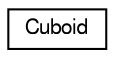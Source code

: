 digraph "Graficzna hierarchia klas"
{
  edge [fontname="FreeSans",fontsize="10",labelfontname="FreeSans",labelfontsize="10"];
  node [fontname="FreeSans",fontsize="10",shape=record];
  rankdir="LR";
  Node1 [label="Cuboid",height=0.2,width=0.4,color="black", fillcolor="white", style="filled",URL="$class_cuboid.html",tooltip="Klasa bazowa dla modelowania prostopadłościanów. "];
}
